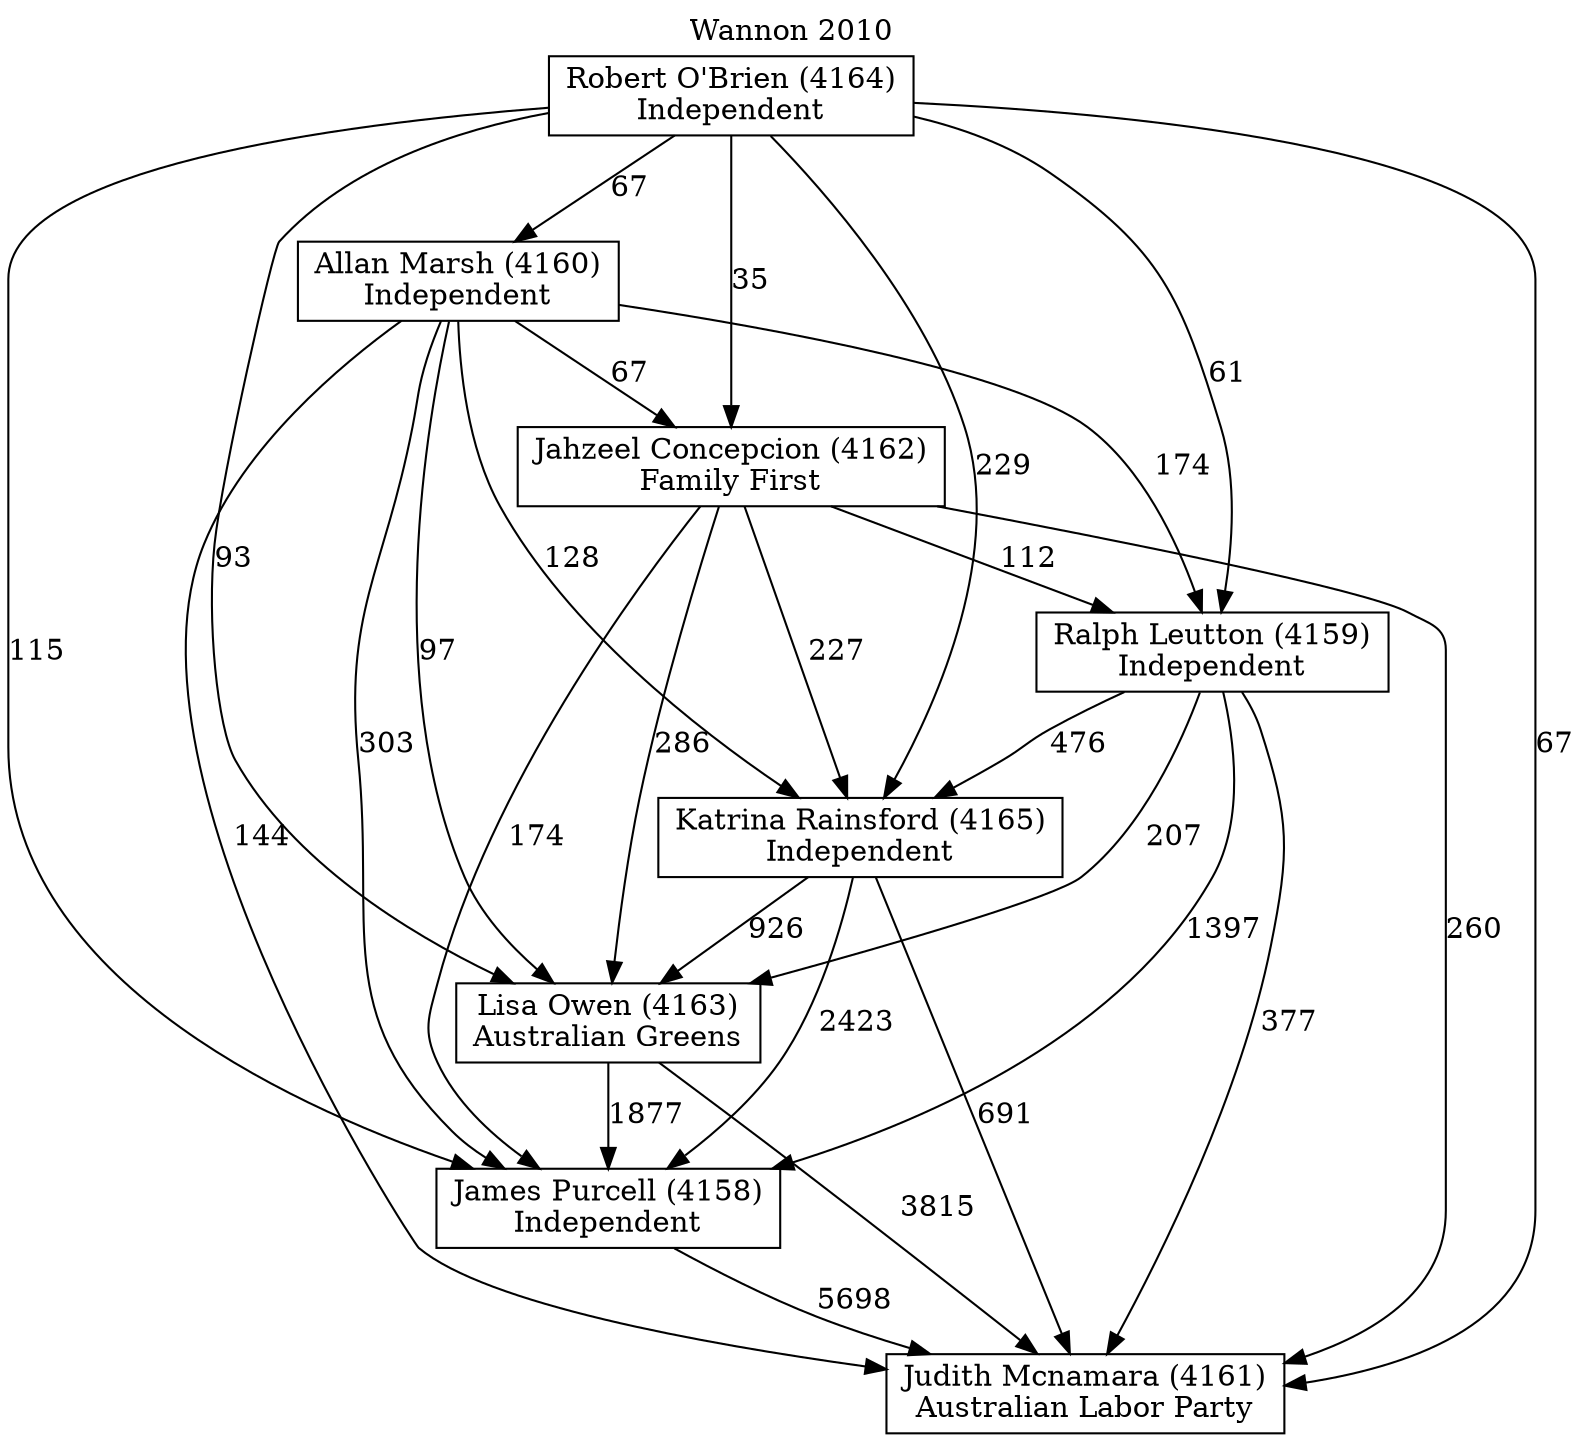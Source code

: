 // House preference flow
digraph "Judith Mcnamara (4161)_Wannon_2010" {
	graph [label="Wannon 2010" labelloc=t mclimit=10]
	node [shape=box]
	"Allan Marsh (4160)" [label="Allan Marsh (4160)
Independent"]
	"Jahzeel Concepcion (4162)" [label="Jahzeel Concepcion (4162)
Family First"]
	"James Purcell (4158)" [label="James Purcell (4158)
Independent"]
	"Judith Mcnamara (4161)" [label="Judith Mcnamara (4161)
Australian Labor Party"]
	"Katrina Rainsford (4165)" [label="Katrina Rainsford (4165)
Independent"]
	"Lisa Owen (4163)" [label="Lisa Owen (4163)
Australian Greens"]
	"Ralph Leutton (4159)" [label="Ralph Leutton (4159)
Independent"]
	"Robert O'Brien (4164)" [label="Robert O'Brien (4164)
Independent"]
	"Allan Marsh (4160)" -> "Jahzeel Concepcion (4162)" [label=67]
	"Allan Marsh (4160)" -> "James Purcell (4158)" [label=303]
	"Allan Marsh (4160)" -> "Judith Mcnamara (4161)" [label=144]
	"Allan Marsh (4160)" -> "Katrina Rainsford (4165)" [label=128]
	"Allan Marsh (4160)" -> "Lisa Owen (4163)" [label=97]
	"Allan Marsh (4160)" -> "Ralph Leutton (4159)" [label=174]
	"Jahzeel Concepcion (4162)" -> "James Purcell (4158)" [label=174]
	"Jahzeel Concepcion (4162)" -> "Judith Mcnamara (4161)" [label=260]
	"Jahzeel Concepcion (4162)" -> "Katrina Rainsford (4165)" [label=227]
	"Jahzeel Concepcion (4162)" -> "Lisa Owen (4163)" [label=286]
	"Jahzeel Concepcion (4162)" -> "Ralph Leutton (4159)" [label=112]
	"James Purcell (4158)" -> "Judith Mcnamara (4161)" [label=5698]
	"Katrina Rainsford (4165)" -> "James Purcell (4158)" [label=2423]
	"Katrina Rainsford (4165)" -> "Judith Mcnamara (4161)" [label=691]
	"Katrina Rainsford (4165)" -> "Lisa Owen (4163)" [label=926]
	"Lisa Owen (4163)" -> "James Purcell (4158)" [label=1877]
	"Lisa Owen (4163)" -> "Judith Mcnamara (4161)" [label=3815]
	"Ralph Leutton (4159)" -> "James Purcell (4158)" [label=1397]
	"Ralph Leutton (4159)" -> "Judith Mcnamara (4161)" [label=377]
	"Ralph Leutton (4159)" -> "Katrina Rainsford (4165)" [label=476]
	"Ralph Leutton (4159)" -> "Lisa Owen (4163)" [label=207]
	"Robert O'Brien (4164)" -> "Allan Marsh (4160)" [label=67]
	"Robert O'Brien (4164)" -> "Jahzeel Concepcion (4162)" [label=35]
	"Robert O'Brien (4164)" -> "James Purcell (4158)" [label=115]
	"Robert O'Brien (4164)" -> "Judith Mcnamara (4161)" [label=67]
	"Robert O'Brien (4164)" -> "Katrina Rainsford (4165)" [label=229]
	"Robert O'Brien (4164)" -> "Lisa Owen (4163)" [label=93]
	"Robert O'Brien (4164)" -> "Ralph Leutton (4159)" [label=61]
}
